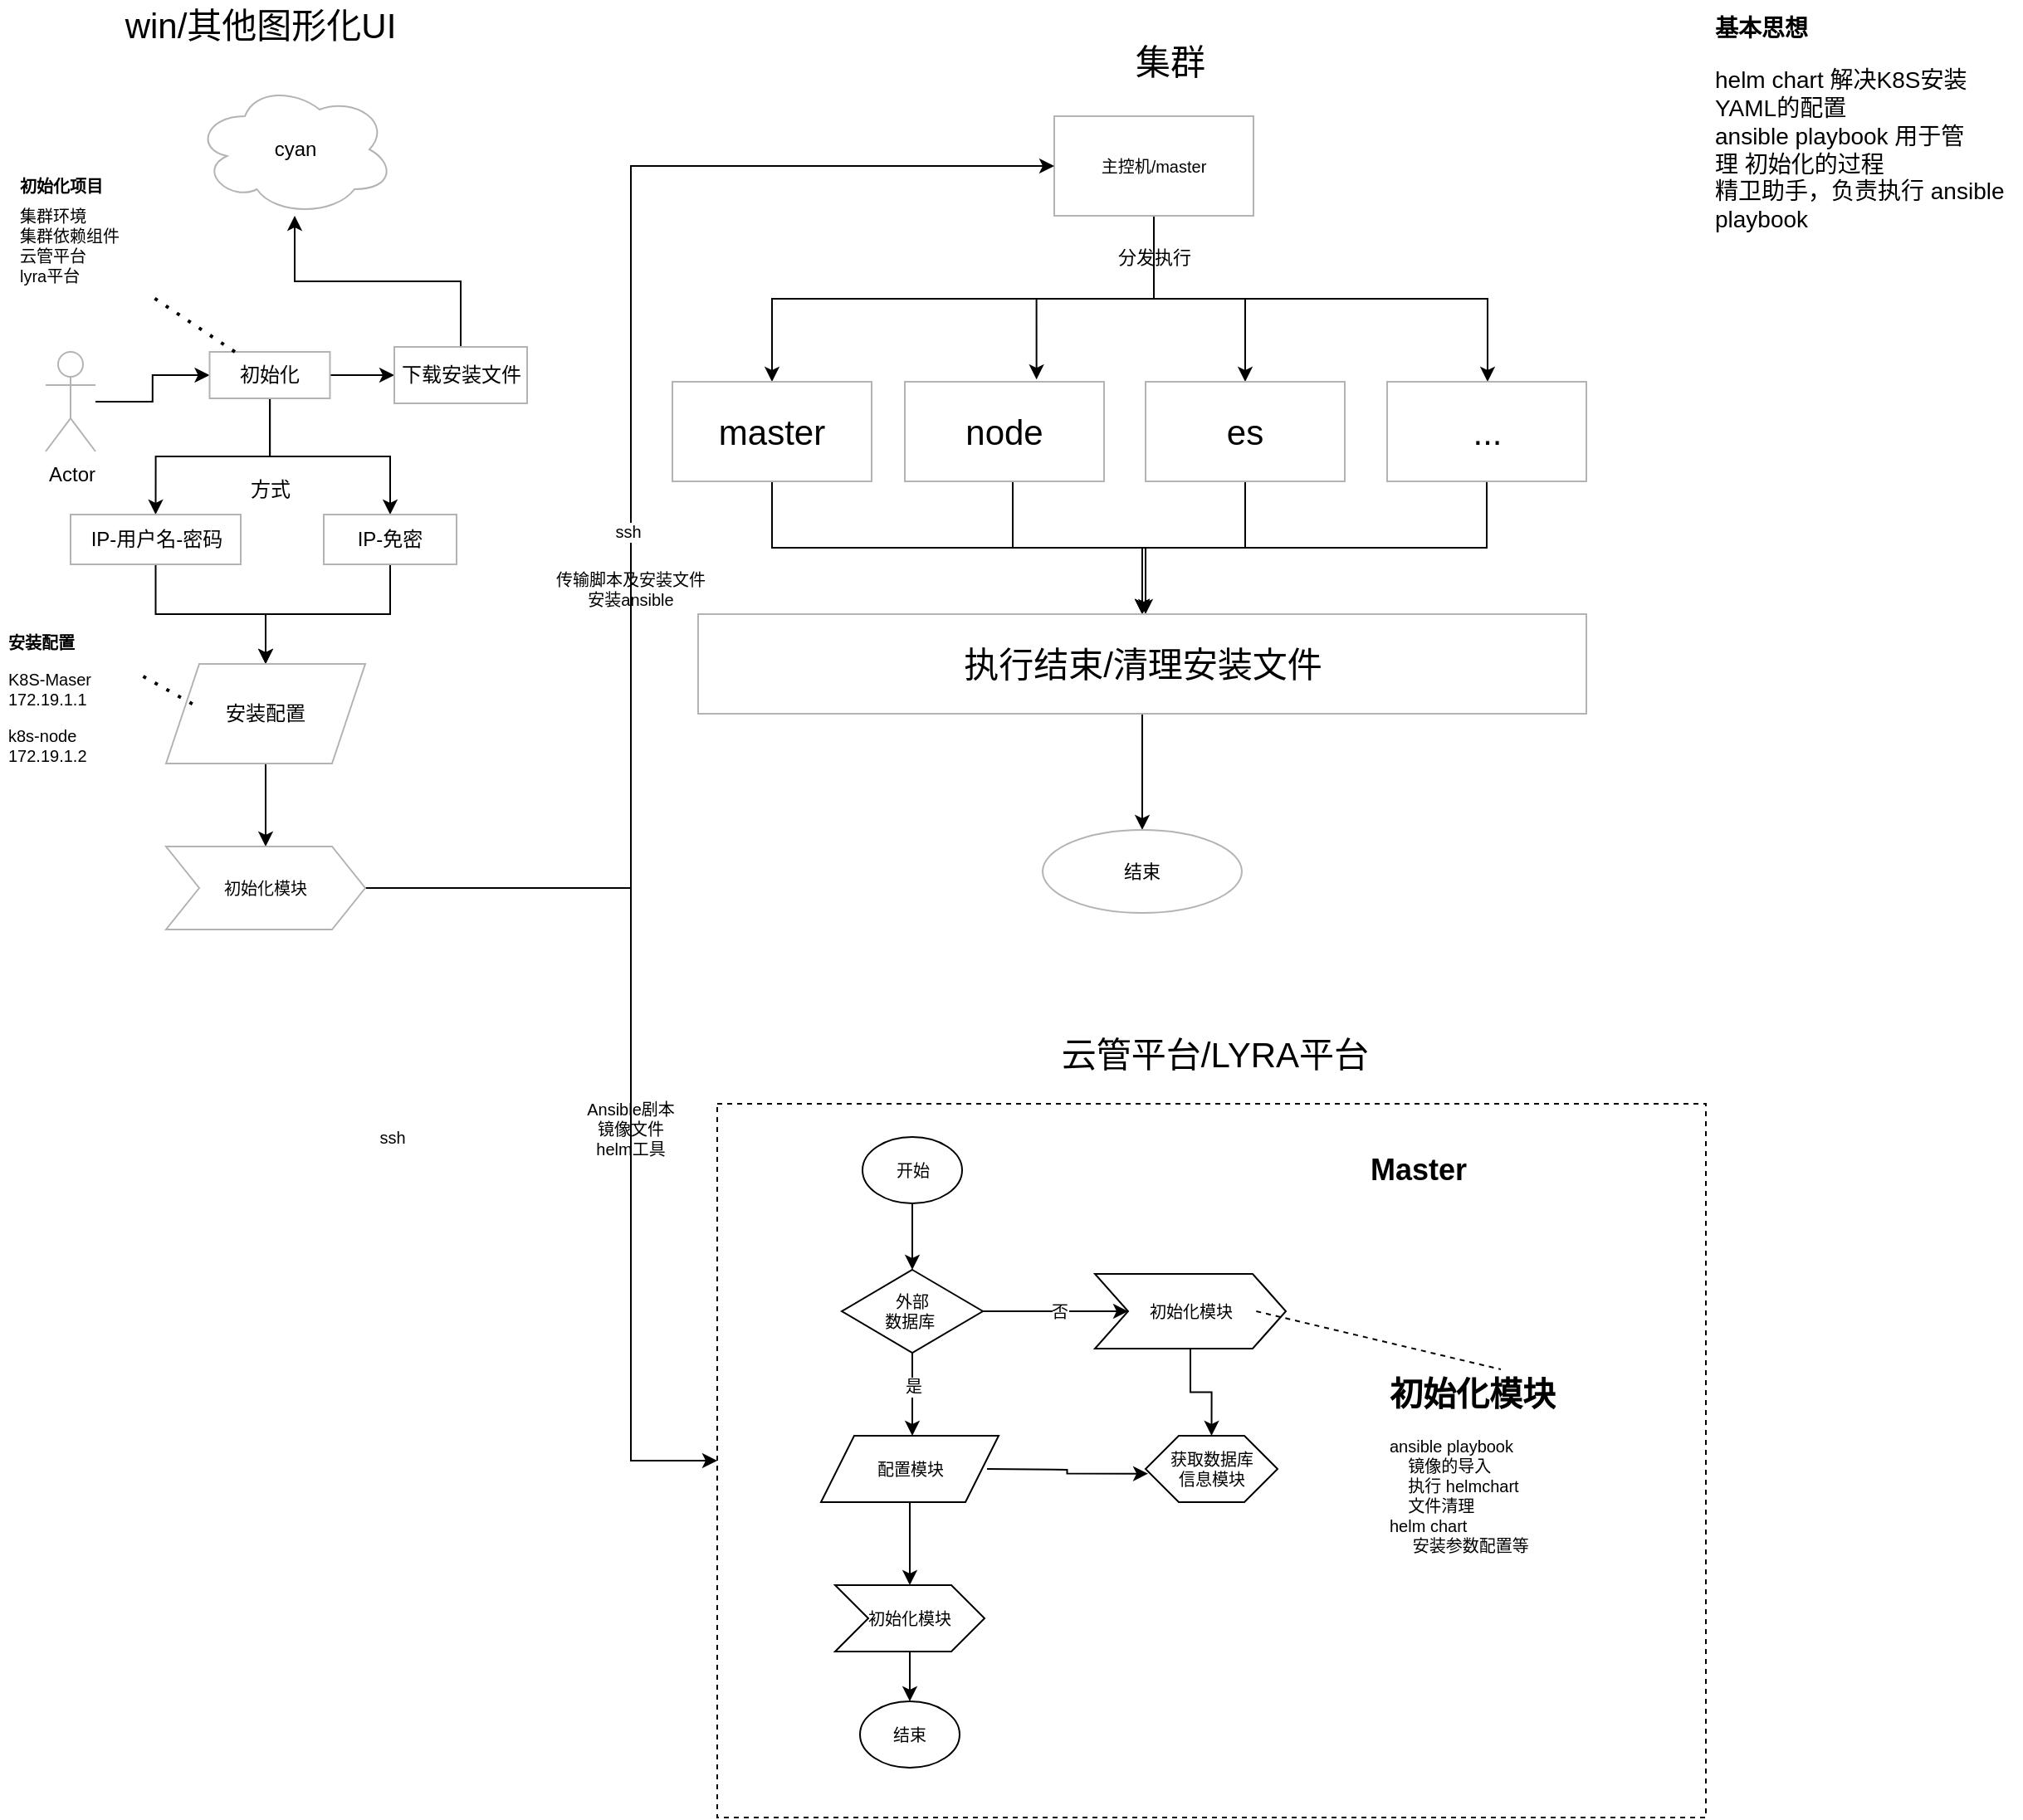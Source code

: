 <mxfile version="20.5.1" type="github">
  <diagram id="rCTj0MCx4Ofzy-mjGSed" name="第 1 页">
    <mxGraphModel dx="1703" dy="-3459" grid="1" gridSize="10" guides="1" tooltips="1" connect="1" arrows="1" fold="1" page="1" pageScale="1" pageWidth="827" pageHeight="1169" background="#FFFFFF" math="0" shadow="0">
      <root>
        <mxCell id="0" />
        <mxCell id="1" parent="0" />
        <mxCell id="69FnCZtDJT8fpM_irl-X-1" value="" style="rounded=0;whiteSpace=wrap;html=1;fontSize=10;dashed=1;" vertex="1" parent="1">
          <mxGeometry x="752" y="5465" width="595.5" height="430" as="geometry" />
        </mxCell>
        <mxCell id="69FnCZtDJT8fpM_irl-X-2" value="cyan" style="ellipse;shape=cloud;whiteSpace=wrap;html=1;strokeColor=#B3B3B3;" vertex="1" parent="1">
          <mxGeometry x="437.5" y="4850" width="120" height="80" as="geometry" />
        </mxCell>
        <mxCell id="69FnCZtDJT8fpM_irl-X-3" style="edgeStyle=orthogonalEdgeStyle;rounded=0;orthogonalLoop=1;jettySize=auto;html=1;entryX=0;entryY=0.5;entryDx=0;entryDy=0;" edge="1" parent="1" source="69FnCZtDJT8fpM_irl-X-4" target="69FnCZtDJT8fpM_irl-X-8">
          <mxGeometry relative="1" as="geometry" />
        </mxCell>
        <mxCell id="69FnCZtDJT8fpM_irl-X-4" value="Actor" style="shape=umlActor;verticalLabelPosition=bottom;verticalAlign=top;html=1;outlineConnect=0;strokeColor=#B3B3B3;" vertex="1" parent="1">
          <mxGeometry x="347.5" y="5012" width="30" height="60" as="geometry" />
        </mxCell>
        <mxCell id="69FnCZtDJT8fpM_irl-X-5" style="edgeStyle=orthogonalEdgeStyle;rounded=0;orthogonalLoop=1;jettySize=auto;html=1;entryX=0.5;entryY=0;entryDx=0;entryDy=0;" edge="1" parent="1" source="69FnCZtDJT8fpM_irl-X-8" target="69FnCZtDJT8fpM_irl-X-10">
          <mxGeometry relative="1" as="geometry">
            <mxPoint x="482.529" y="5072" as="targetPoint" />
          </mxGeometry>
        </mxCell>
        <mxCell id="69FnCZtDJT8fpM_irl-X-6" style="edgeStyle=orthogonalEdgeStyle;rounded=0;orthogonalLoop=1;jettySize=auto;html=1;entryX=0.5;entryY=0;entryDx=0;entryDy=0;" edge="1" parent="1" source="69FnCZtDJT8fpM_irl-X-8" target="69FnCZtDJT8fpM_irl-X-12">
          <mxGeometry relative="1" as="geometry" />
        </mxCell>
        <mxCell id="69FnCZtDJT8fpM_irl-X-7" value="" style="edgeStyle=orthogonalEdgeStyle;rounded=0;orthogonalLoop=1;jettySize=auto;html=1;" edge="1" parent="1" source="69FnCZtDJT8fpM_irl-X-8" target="69FnCZtDJT8fpM_irl-X-15">
          <mxGeometry relative="1" as="geometry" />
        </mxCell>
        <mxCell id="69FnCZtDJT8fpM_irl-X-8" value="初始化" style="rounded=0;whiteSpace=wrap;html=1;strokeColor=#B3B3B3;" vertex="1" parent="1">
          <mxGeometry x="446.25" y="5012" width="72.5" height="28" as="geometry" />
        </mxCell>
        <mxCell id="69FnCZtDJT8fpM_irl-X-9" style="edgeStyle=orthogonalEdgeStyle;rounded=0;orthogonalLoop=1;jettySize=auto;html=1;entryX=0.5;entryY=0;entryDx=0;entryDy=0;" edge="1" parent="1" source="69FnCZtDJT8fpM_irl-X-10" target="69FnCZtDJT8fpM_irl-X-17">
          <mxGeometry relative="1" as="geometry" />
        </mxCell>
        <mxCell id="69FnCZtDJT8fpM_irl-X-10" value="IP-用户名-密码" style="rounded=0;whiteSpace=wrap;html=1;strokeColor=#B3B3B3;" vertex="1" parent="1">
          <mxGeometry x="362.5" y="5110" width="102.5" height="30" as="geometry" />
        </mxCell>
        <mxCell id="69FnCZtDJT8fpM_irl-X-11" style="edgeStyle=orthogonalEdgeStyle;rounded=0;orthogonalLoop=1;jettySize=auto;html=1;entryX=0.5;entryY=0;entryDx=0;entryDy=0;" edge="1" parent="1" source="69FnCZtDJT8fpM_irl-X-12" target="69FnCZtDJT8fpM_irl-X-17">
          <mxGeometry relative="1" as="geometry" />
        </mxCell>
        <mxCell id="69FnCZtDJT8fpM_irl-X-12" value="IP-免密" style="rounded=0;whiteSpace=wrap;html=1;strokeColor=#B3B3B3;" vertex="1" parent="1">
          <mxGeometry x="515" y="5110" width="80" height="30" as="geometry" />
        </mxCell>
        <mxCell id="69FnCZtDJT8fpM_irl-X-13" value="方式" style="text;html=1;strokeColor=none;fillColor=none;align=center;verticalAlign=middle;whiteSpace=wrap;rounded=0;" vertex="1" parent="1">
          <mxGeometry x="452.5" y="5080" width="60" height="30" as="geometry" />
        </mxCell>
        <mxCell id="69FnCZtDJT8fpM_irl-X-14" style="edgeStyle=orthogonalEdgeStyle;rounded=0;orthogonalLoop=1;jettySize=auto;html=1;" edge="1" parent="1" source="69FnCZtDJT8fpM_irl-X-15" target="69FnCZtDJT8fpM_irl-X-2">
          <mxGeometry relative="1" as="geometry" />
        </mxCell>
        <mxCell id="69FnCZtDJT8fpM_irl-X-15" value="下载安装文件" style="whiteSpace=wrap;html=1;strokeColor=#B3B3B3;rounded=0;" vertex="1" parent="1">
          <mxGeometry x="557.5" y="5009" width="80" height="34" as="geometry" />
        </mxCell>
        <mxCell id="69FnCZtDJT8fpM_irl-X-16" style="edgeStyle=orthogonalEdgeStyle;rounded=0;orthogonalLoop=1;jettySize=auto;html=1;entryX=0.5;entryY=0;entryDx=0;entryDy=0;fontSize=10;" edge="1" parent="1" source="69FnCZtDJT8fpM_irl-X-17" target="69FnCZtDJT8fpM_irl-X-29">
          <mxGeometry relative="1" as="geometry" />
        </mxCell>
        <mxCell id="69FnCZtDJT8fpM_irl-X-17" value="安装配置" style="shape=parallelogram;perimeter=parallelogramPerimeter;whiteSpace=wrap;html=1;fixedSize=1;strokeColor=#B3B3B3;" vertex="1" parent="1">
          <mxGeometry x="420" y="5200" width="120" height="60" as="geometry" />
        </mxCell>
        <mxCell id="69FnCZtDJT8fpM_irl-X-18" value="&lt;h1 style=&quot;font-size: 10px;&quot;&gt;安装配置&lt;/h1&gt;&lt;p style=&quot;font-size: 10px;&quot;&gt;K8S-Maser&lt;br style=&quot;font-size: 10px;&quot;&gt;172.19.1.1&lt;/p&gt;&lt;p style=&quot;font-size: 10px;&quot;&gt;k8s-node&lt;br style=&quot;font-size: 10px;&quot;&gt;&lt;span style=&quot;background-color: initial; font-size: 10px;&quot;&gt;172.19.1.2&lt;/span&gt;&lt;/p&gt;" style="text;html=1;strokeColor=none;fillColor=none;spacing=5;spacingTop=-20;overflow=hidden;rounded=0;fontSize=10;" vertex="1" parent="1">
          <mxGeometry x="320" y="5185" width="86.25" height="90" as="geometry" />
        </mxCell>
        <mxCell id="69FnCZtDJT8fpM_irl-X-19" style="edgeStyle=orthogonalEdgeStyle;rounded=0;orthogonalLoop=1;jettySize=auto;html=1;entryX=0.661;entryY=-0.023;entryDx=0;entryDy=0;entryPerimeter=0;fontSize=21;" edge="1" parent="1" source="69FnCZtDJT8fpM_irl-X-23" target="69FnCZtDJT8fpM_irl-X-36">
          <mxGeometry relative="1" as="geometry" />
        </mxCell>
        <mxCell id="69FnCZtDJT8fpM_irl-X-20" style="edgeStyle=orthogonalEdgeStyle;rounded=0;orthogonalLoop=1;jettySize=auto;html=1;entryX=0.5;entryY=0;entryDx=0;entryDy=0;fontSize=21;exitX=0.5;exitY=1;exitDx=0;exitDy=0;" edge="1" parent="1" source="69FnCZtDJT8fpM_irl-X-23" target="69FnCZtDJT8fpM_irl-X-38">
          <mxGeometry relative="1" as="geometry">
            <mxPoint x="945" y="4940" as="sourcePoint" />
          </mxGeometry>
        </mxCell>
        <mxCell id="69FnCZtDJT8fpM_irl-X-21" style="edgeStyle=orthogonalEdgeStyle;rounded=0;orthogonalLoop=1;jettySize=auto;html=1;fontSize=21;" edge="1" parent="1" source="69FnCZtDJT8fpM_irl-X-23" target="69FnCZtDJT8fpM_irl-X-40">
          <mxGeometry relative="1" as="geometry">
            <Array as="points">
              <mxPoint x="1015" y="4980" />
              <mxPoint x="1216" y="4980" />
            </Array>
          </mxGeometry>
        </mxCell>
        <mxCell id="69FnCZtDJT8fpM_irl-X-22" style="edgeStyle=orthogonalEdgeStyle;rounded=0;orthogonalLoop=1;jettySize=auto;html=1;entryX=0.5;entryY=0;entryDx=0;entryDy=0;fontSize=21;" edge="1" parent="1" source="69FnCZtDJT8fpM_irl-X-23" target="69FnCZtDJT8fpM_irl-X-34">
          <mxGeometry relative="1" as="geometry">
            <Array as="points">
              <mxPoint x="1015" y="4980" />
              <mxPoint x="785" y="4980" />
            </Array>
          </mxGeometry>
        </mxCell>
        <mxCell id="69FnCZtDJT8fpM_irl-X-23" value="主控机/master" style="rounded=0;whiteSpace=wrap;html=1;strokeColor=#B3B3B3;fontSize=10;" vertex="1" parent="1">
          <mxGeometry x="955" y="4870" width="120" height="60" as="geometry" />
        </mxCell>
        <mxCell id="69FnCZtDJT8fpM_irl-X-24" value="" style="endArrow=none;dashed=1;html=1;dashPattern=1 3;strokeWidth=2;rounded=0;fontSize=10;exitX=1;exitY=0.25;exitDx=0;exitDy=0;" edge="1" parent="1" source="69FnCZtDJT8fpM_irl-X-18">
          <mxGeometry width="50" height="50" relative="1" as="geometry">
            <mxPoint x="387.5" y="5275" as="sourcePoint" />
            <mxPoint x="437.5" y="5225" as="targetPoint" />
          </mxGeometry>
        </mxCell>
        <mxCell id="69FnCZtDJT8fpM_irl-X-25" style="edgeStyle=orthogonalEdgeStyle;rounded=0;orthogonalLoop=1;jettySize=auto;html=1;entryX=0;entryY=0.5;entryDx=0;entryDy=0;fontSize=10;" edge="1" parent="1" source="69FnCZtDJT8fpM_irl-X-29" target="69FnCZtDJT8fpM_irl-X-23">
          <mxGeometry relative="1" as="geometry">
            <Array as="points">
              <mxPoint x="700" y="5335" />
              <mxPoint x="700" y="4900" />
              <mxPoint x="755" y="4900" />
            </Array>
          </mxGeometry>
        </mxCell>
        <mxCell id="69FnCZtDJT8fpM_irl-X-26" value="ssh" style="edgeLabel;html=1;align=center;verticalAlign=middle;resizable=0;points=[];fontSize=10;" vertex="1" connectable="0" parent="69FnCZtDJT8fpM_irl-X-25">
          <mxGeometry x="0.45" y="1" relative="1" as="geometry">
            <mxPoint x="-24" y="221" as="offset" />
          </mxGeometry>
        </mxCell>
        <mxCell id="69FnCZtDJT8fpM_irl-X-27" style="edgeStyle=orthogonalEdgeStyle;rounded=0;orthogonalLoop=1;jettySize=auto;html=1;fontSize=10;entryX=0;entryY=0.5;entryDx=0;entryDy=0;" edge="1" parent="1" source="69FnCZtDJT8fpM_irl-X-29" target="69FnCZtDJT8fpM_irl-X-1">
          <mxGeometry relative="1" as="geometry">
            <mxPoint x="890" y="5530" as="targetPoint" />
            <Array as="points">
              <mxPoint x="700" y="5335" />
              <mxPoint x="700" y="5680" />
            </Array>
          </mxGeometry>
        </mxCell>
        <mxCell id="69FnCZtDJT8fpM_irl-X-28" value="ssh" style="edgeLabel;html=1;align=center;verticalAlign=middle;resizable=0;points=[];fontSize=10;" vertex="1" connectable="0" parent="69FnCZtDJT8fpM_irl-X-27">
          <mxGeometry x="0.982" relative="1" as="geometry">
            <mxPoint x="-191" y="-195" as="offset" />
          </mxGeometry>
        </mxCell>
        <mxCell id="69FnCZtDJT8fpM_irl-X-29" value="初始化模块" style="shape=step;perimeter=stepPerimeter;whiteSpace=wrap;html=1;fixedSize=1;strokeColor=#B3B3B3;fontSize=10;" vertex="1" parent="1">
          <mxGeometry x="420" y="5310" width="120" height="50" as="geometry" />
        </mxCell>
        <mxCell id="69FnCZtDJT8fpM_irl-X-30" value="传输脚本及安装文件&lt;br&gt;安装ansible" style="text;html=1;strokeColor=none;fillColor=none;align=center;verticalAlign=middle;whiteSpace=wrap;rounded=0;fontSize=10;" vertex="1" parent="1">
          <mxGeometry x="635" y="5140" width="130" height="30" as="geometry" />
        </mxCell>
        <mxCell id="69FnCZtDJT8fpM_irl-X-31" value="win/其他图形化UI" style="text;html=1;strokeColor=none;fillColor=none;align=center;verticalAlign=middle;whiteSpace=wrap;rounded=0;fontSize=21;" vertex="1" parent="1">
          <mxGeometry x="384" y="4800" width="186" height="30" as="geometry" />
        </mxCell>
        <mxCell id="69FnCZtDJT8fpM_irl-X-32" value="集群" style="text;html=1;strokeColor=none;fillColor=none;align=center;verticalAlign=middle;whiteSpace=wrap;rounded=0;fontSize=21;" vertex="1" parent="1">
          <mxGeometry x="925" y="4822" width="200" height="30" as="geometry" />
        </mxCell>
        <mxCell id="69FnCZtDJT8fpM_irl-X-33" style="edgeStyle=orthogonalEdgeStyle;rounded=0;orthogonalLoop=1;jettySize=auto;html=1;entryX=0.5;entryY=0;entryDx=0;entryDy=0;fontSize=11;" edge="1" parent="1" source="69FnCZtDJT8fpM_irl-X-34" target="69FnCZtDJT8fpM_irl-X-43">
          <mxGeometry relative="1" as="geometry" />
        </mxCell>
        <mxCell id="69FnCZtDJT8fpM_irl-X-34" value="master" style="rounded=0;whiteSpace=wrap;html=1;strokeColor=#B3B3B3;fontSize=21;" vertex="1" parent="1">
          <mxGeometry x="725" y="5030" width="120" height="60" as="geometry" />
        </mxCell>
        <mxCell id="69FnCZtDJT8fpM_irl-X-35" style="edgeStyle=orthogonalEdgeStyle;rounded=0;orthogonalLoop=1;jettySize=auto;html=1;fontSize=11;" edge="1" parent="1" source="69FnCZtDJT8fpM_irl-X-36">
          <mxGeometry relative="1" as="geometry">
            <mxPoint x="1010" y="5170" as="targetPoint" />
            <Array as="points">
              <mxPoint x="930" y="5130" />
              <mxPoint x="1010" y="5130" />
            </Array>
          </mxGeometry>
        </mxCell>
        <mxCell id="69FnCZtDJT8fpM_irl-X-36" value="node" style="rounded=0;whiteSpace=wrap;html=1;strokeColor=#B3B3B3;fontSize=21;" vertex="1" parent="1">
          <mxGeometry x="865" y="5030" width="120" height="60" as="geometry" />
        </mxCell>
        <mxCell id="69FnCZtDJT8fpM_irl-X-37" style="edgeStyle=orthogonalEdgeStyle;rounded=0;orthogonalLoop=1;jettySize=auto;html=1;entryX=0.5;entryY=0;entryDx=0;entryDy=0;fontSize=11;" edge="1" parent="1" source="69FnCZtDJT8fpM_irl-X-38" target="69FnCZtDJT8fpM_irl-X-43">
          <mxGeometry relative="1" as="geometry" />
        </mxCell>
        <mxCell id="69FnCZtDJT8fpM_irl-X-38" value="es" style="rounded=0;whiteSpace=wrap;html=1;strokeColor=#B3B3B3;fontSize=21;" vertex="1" parent="1">
          <mxGeometry x="1010" y="5030" width="120" height="60" as="geometry" />
        </mxCell>
        <mxCell id="69FnCZtDJT8fpM_irl-X-39" style="edgeStyle=orthogonalEdgeStyle;rounded=0;orthogonalLoop=1;jettySize=auto;html=1;entryX=0.5;entryY=0;entryDx=0;entryDy=0;fontSize=11;" edge="1" parent="1" source="69FnCZtDJT8fpM_irl-X-40" target="69FnCZtDJT8fpM_irl-X-43">
          <mxGeometry relative="1" as="geometry" />
        </mxCell>
        <mxCell id="69FnCZtDJT8fpM_irl-X-40" value="..." style="rounded=0;whiteSpace=wrap;html=1;strokeColor=#B3B3B3;fontSize=21;" vertex="1" parent="1">
          <mxGeometry x="1155.5" y="5030" width="120" height="60" as="geometry" />
        </mxCell>
        <mxCell id="69FnCZtDJT8fpM_irl-X-41" value="分发执行" style="text;html=1;strokeColor=none;fillColor=none;align=center;verticalAlign=middle;whiteSpace=wrap;rounded=0;fontSize=11;" vertex="1" parent="1">
          <mxGeometry x="931.5" y="4940" width="167" height="30" as="geometry" />
        </mxCell>
        <mxCell id="69FnCZtDJT8fpM_irl-X-42" style="edgeStyle=orthogonalEdgeStyle;rounded=0;orthogonalLoop=1;jettySize=auto;html=1;entryX=0.5;entryY=0;entryDx=0;entryDy=0;fontSize=11;" edge="1" parent="1" source="69FnCZtDJT8fpM_irl-X-43" target="69FnCZtDJT8fpM_irl-X-44">
          <mxGeometry relative="1" as="geometry" />
        </mxCell>
        <mxCell id="69FnCZtDJT8fpM_irl-X-43" value="执行结束/清理安装文件" style="rounded=0;whiteSpace=wrap;html=1;strokeColor=#B3B3B3;fontSize=21;" vertex="1" parent="1">
          <mxGeometry x="740.5" y="5170" width="535" height="60" as="geometry" />
        </mxCell>
        <mxCell id="69FnCZtDJT8fpM_irl-X-44" value="结束" style="ellipse;whiteSpace=wrap;html=1;strokeColor=#B3B3B3;fontSize=11;" vertex="1" parent="1">
          <mxGeometry x="948" y="5300" width="120" height="50" as="geometry" />
        </mxCell>
        <mxCell id="69FnCZtDJT8fpM_irl-X-45" value="&lt;h1 style=&quot;font-size: 10px;&quot;&gt;初始化项目&lt;/h1&gt;&lt;div style=&quot;font-size: 10px;&quot;&gt;集群环境&lt;/div&gt;&lt;div style=&quot;font-size: 10px;&quot;&gt;集群依赖组件&lt;/div&gt;&lt;div style=&quot;font-size: 10px;&quot;&gt;云管平台&lt;/div&gt;&lt;div style=&quot;font-size: 10px;&quot;&gt;lyra平台&lt;/div&gt;" style="text;html=1;strokeColor=none;fillColor=none;spacing=5;spacingTop=-20;whiteSpace=wrap;overflow=hidden;rounded=0;fontSize=10;" vertex="1" parent="1">
          <mxGeometry x="326.88" y="4910" width="83.12" height="80" as="geometry" />
        </mxCell>
        <mxCell id="69FnCZtDJT8fpM_irl-X-46" value="" style="endArrow=none;dashed=1;html=1;dashPattern=1 3;strokeWidth=2;rounded=0;fontSize=10;" edge="1" parent="1" source="69FnCZtDJT8fpM_irl-X-8" target="69FnCZtDJT8fpM_irl-X-45">
          <mxGeometry width="50" height="50" relative="1" as="geometry">
            <mxPoint x="390" y="5010" as="sourcePoint" />
            <mxPoint x="440" y="4960" as="targetPoint" />
          </mxGeometry>
        </mxCell>
        <mxCell id="69FnCZtDJT8fpM_irl-X-47" value="Ansible剧本&lt;br&gt;镜像文件&lt;br&gt;helm工具" style="text;html=1;strokeColor=none;fillColor=none;align=center;verticalAlign=middle;whiteSpace=wrap;rounded=0;fontSize=10;" vertex="1" parent="1">
          <mxGeometry x="635" y="5450" width="130" height="60" as="geometry" />
        </mxCell>
        <mxCell id="69FnCZtDJT8fpM_irl-X-48" value="云管平台/LYRA平台" style="text;html=1;strokeColor=none;fillColor=none;align=center;verticalAlign=middle;whiteSpace=wrap;rounded=0;fontSize=21;" vertex="1" parent="1">
          <mxGeometry x="951.5" y="5420" width="200" height="30" as="geometry" />
        </mxCell>
        <mxCell id="69FnCZtDJT8fpM_irl-X-49" style="edgeStyle=orthogonalEdgeStyle;rounded=0;orthogonalLoop=1;jettySize=auto;html=1;fontSize=10;" edge="1" parent="1" source="69FnCZtDJT8fpM_irl-X-53">
          <mxGeometry relative="1" as="geometry">
            <mxPoint x="869.5" y="5665" as="targetPoint" />
          </mxGeometry>
        </mxCell>
        <mxCell id="69FnCZtDJT8fpM_irl-X-50" value="是" style="edgeLabel;html=1;align=center;verticalAlign=middle;resizable=0;points=[];fontSize=10;" vertex="1" connectable="0" parent="69FnCZtDJT8fpM_irl-X-49">
          <mxGeometry x="0.779" y="-1" relative="1" as="geometry">
            <mxPoint x="1" y="-25" as="offset" />
          </mxGeometry>
        </mxCell>
        <mxCell id="69FnCZtDJT8fpM_irl-X-51" style="edgeStyle=orthogonalEdgeStyle;rounded=0;orthogonalLoop=1;jettySize=auto;html=1;fontSize=10;entryX=0;entryY=0.5;entryDx=0;entryDy=0;" edge="1" parent="1" source="69FnCZtDJT8fpM_irl-X-53" target="69FnCZtDJT8fpM_irl-X-55">
          <mxGeometry relative="1" as="geometry">
            <mxPoint x="994" y="5590.067" as="targetPoint" />
          </mxGeometry>
        </mxCell>
        <mxCell id="69FnCZtDJT8fpM_irl-X-52" value="否" style="edgeLabel;html=1;align=center;verticalAlign=middle;resizable=0;points=[];fontSize=10;" vertex="1" connectable="0" parent="69FnCZtDJT8fpM_irl-X-51">
          <mxGeometry x="0.86" y="-1" relative="1" as="geometry">
            <mxPoint x="-36" y="-1" as="offset" />
          </mxGeometry>
        </mxCell>
        <mxCell id="69FnCZtDJT8fpM_irl-X-53" value="外部&lt;br&gt;数据库&amp;nbsp;" style="rhombus;whiteSpace=wrap;html=1;fontSize=10;" vertex="1" parent="1">
          <mxGeometry x="827" y="5565" width="85" height="50" as="geometry" />
        </mxCell>
        <mxCell id="69FnCZtDJT8fpM_irl-X-54" style="edgeStyle=orthogonalEdgeStyle;rounded=0;orthogonalLoop=1;jettySize=auto;html=1;entryX=0.5;entryY=0;entryDx=0;entryDy=0;fontSize=10;" edge="1" parent="1" source="69FnCZtDJT8fpM_irl-X-55" target="69FnCZtDJT8fpM_irl-X-58">
          <mxGeometry relative="1" as="geometry" />
        </mxCell>
        <mxCell id="69FnCZtDJT8fpM_irl-X-55" value="初始化模块" style="shape=step;perimeter=stepPerimeter;whiteSpace=wrap;html=1;fixedSize=1;fontSize=10;" vertex="1" parent="1">
          <mxGeometry x="979.5" y="5567.5" width="115" height="45" as="geometry" />
        </mxCell>
        <mxCell id="69FnCZtDJT8fpM_irl-X-56" value="&lt;h1&gt;初始化模块&lt;/h1&gt;&lt;p&gt;ansible playbook&lt;br&gt;&amp;nbsp; &amp;nbsp; 镜像的导入&lt;br&gt;&amp;nbsp; &amp;nbsp; 执行 helmchart&lt;br&gt;&amp;nbsp; &amp;nbsp; 文件清理&lt;br&gt;helm chart&amp;nbsp;&lt;br&gt;&amp;nbsp; &amp;nbsp; &amp;nbsp;安装参数配置等&amp;nbsp;&lt;br&gt;&lt;br&gt;&lt;br&gt;&lt;/p&gt;" style="text;html=1;strokeColor=none;fillColor=none;spacing=5;spacingTop=-20;whiteSpace=wrap;overflow=hidden;rounded=0;fontSize=10;" vertex="1" parent="1">
          <mxGeometry x="1151.5" y="5625" width="145" height="130" as="geometry" />
        </mxCell>
        <mxCell id="69FnCZtDJT8fpM_irl-X-57" style="edgeStyle=orthogonalEdgeStyle;rounded=0;orthogonalLoop=1;jettySize=auto;html=1;entryX=0.019;entryY=0.571;entryDx=0;entryDy=0;entryPerimeter=0;fontSize=10;" edge="1" parent="1" target="69FnCZtDJT8fpM_irl-X-58">
          <mxGeometry relative="1" as="geometry">
            <mxPoint x="914.5" y="5685" as="sourcePoint" />
          </mxGeometry>
        </mxCell>
        <mxCell id="69FnCZtDJT8fpM_irl-X-58" value="获取数据库&lt;br&gt;信息模块" style="shape=hexagon;perimeter=hexagonPerimeter2;whiteSpace=wrap;html=1;fixedSize=1;fontSize=10;" vertex="1" parent="1">
          <mxGeometry x="1010" y="5665" width="79.5" height="40" as="geometry" />
        </mxCell>
        <mxCell id="69FnCZtDJT8fpM_irl-X-59" style="edgeStyle=orthogonalEdgeStyle;rounded=0;orthogonalLoop=1;jettySize=auto;html=1;fontSize=10;" edge="1" parent="1" source="69FnCZtDJT8fpM_irl-X-60" target="69FnCZtDJT8fpM_irl-X-63">
          <mxGeometry relative="1" as="geometry" />
        </mxCell>
        <mxCell id="69FnCZtDJT8fpM_irl-X-60" value="配置模块" style="shape=parallelogram;perimeter=parallelogramPerimeter;whiteSpace=wrap;html=1;fixedSize=1;fontSize=10;" vertex="1" parent="1">
          <mxGeometry x="814.5" y="5665" width="107" height="40" as="geometry" />
        </mxCell>
        <mxCell id="69FnCZtDJT8fpM_irl-X-61" value="结束" style="ellipse;whiteSpace=wrap;html=1;fontSize=10;" vertex="1" parent="1">
          <mxGeometry x="838" y="5825" width="60" height="40" as="geometry" />
        </mxCell>
        <mxCell id="69FnCZtDJT8fpM_irl-X-62" style="edgeStyle=orthogonalEdgeStyle;rounded=0;orthogonalLoop=1;jettySize=auto;html=1;entryX=0.5;entryY=0;entryDx=0;entryDy=0;fontSize=10;" edge="1" parent="1" source="69FnCZtDJT8fpM_irl-X-63" target="69FnCZtDJT8fpM_irl-X-61">
          <mxGeometry relative="1" as="geometry" />
        </mxCell>
        <mxCell id="69FnCZtDJT8fpM_irl-X-63" value="初始化模块" style="shape=step;perimeter=stepPerimeter;whiteSpace=wrap;html=1;fixedSize=1;fontSize=10;" vertex="1" parent="1">
          <mxGeometry x="823" y="5755" width="90" height="40" as="geometry" />
        </mxCell>
        <mxCell id="69FnCZtDJT8fpM_irl-X-64" value="" style="endArrow=none;dashed=1;html=1;rounded=0;fontSize=10;entryX=0.5;entryY=0;entryDx=0;entryDy=0;" edge="1" parent="1" target="69FnCZtDJT8fpM_irl-X-56">
          <mxGeometry width="50" height="50" relative="1" as="geometry">
            <mxPoint x="1076.67" y="5590" as="sourcePoint" />
            <mxPoint x="1316.17" y="5505" as="targetPoint" />
          </mxGeometry>
        </mxCell>
        <mxCell id="69FnCZtDJT8fpM_irl-X-65" style="edgeStyle=orthogonalEdgeStyle;rounded=0;orthogonalLoop=1;jettySize=auto;html=1;fontSize=10;" edge="1" parent="1" source="69FnCZtDJT8fpM_irl-X-66" target="69FnCZtDJT8fpM_irl-X-53">
          <mxGeometry relative="1" as="geometry" />
        </mxCell>
        <mxCell id="69FnCZtDJT8fpM_irl-X-66" value="开始" style="ellipse;whiteSpace=wrap;html=1;fontSize=10;" vertex="1" parent="1">
          <mxGeometry x="839.5" y="5485" width="60" height="40" as="geometry" />
        </mxCell>
        <mxCell id="69FnCZtDJT8fpM_irl-X-67" value="Master&amp;nbsp;" style="text;html=1;strokeColor=none;fillColor=none;align=center;verticalAlign=middle;whiteSpace=wrap;rounded=0;dashed=1;fontSize=18;fontStyle=1" vertex="1" parent="1">
          <mxGeometry x="1147" y="5490" width="60" height="30" as="geometry" />
        </mxCell>
        <mxCell id="69FnCZtDJT8fpM_irl-X-68" value="&lt;h1 style=&quot;font-size: 14px;&quot;&gt;基本思想&lt;/h1&gt;&lt;p style=&quot;font-size: 14px;&quot;&gt;helm chart&amp;nbsp;解决K8S安装YAML的配置&lt;br style=&quot;font-size: 14px;&quot;&gt;ansible playbook&amp;nbsp;用于管理&amp;nbsp;初始化的过程&amp;nbsp;&lt;br&gt;精卫助手，负责执行 ansible playbook&amp;nbsp;&lt;/p&gt;" style="text;html=1;strokeColor=none;fillColor=none;spacing=5;spacingTop=-20;whiteSpace=wrap;overflow=hidden;rounded=0;fontSize=14;" vertex="1" parent="1">
          <mxGeometry x="1347.5" y="4810" width="190" height="130" as="geometry" />
        </mxCell>
      </root>
    </mxGraphModel>
  </diagram>
</mxfile>
